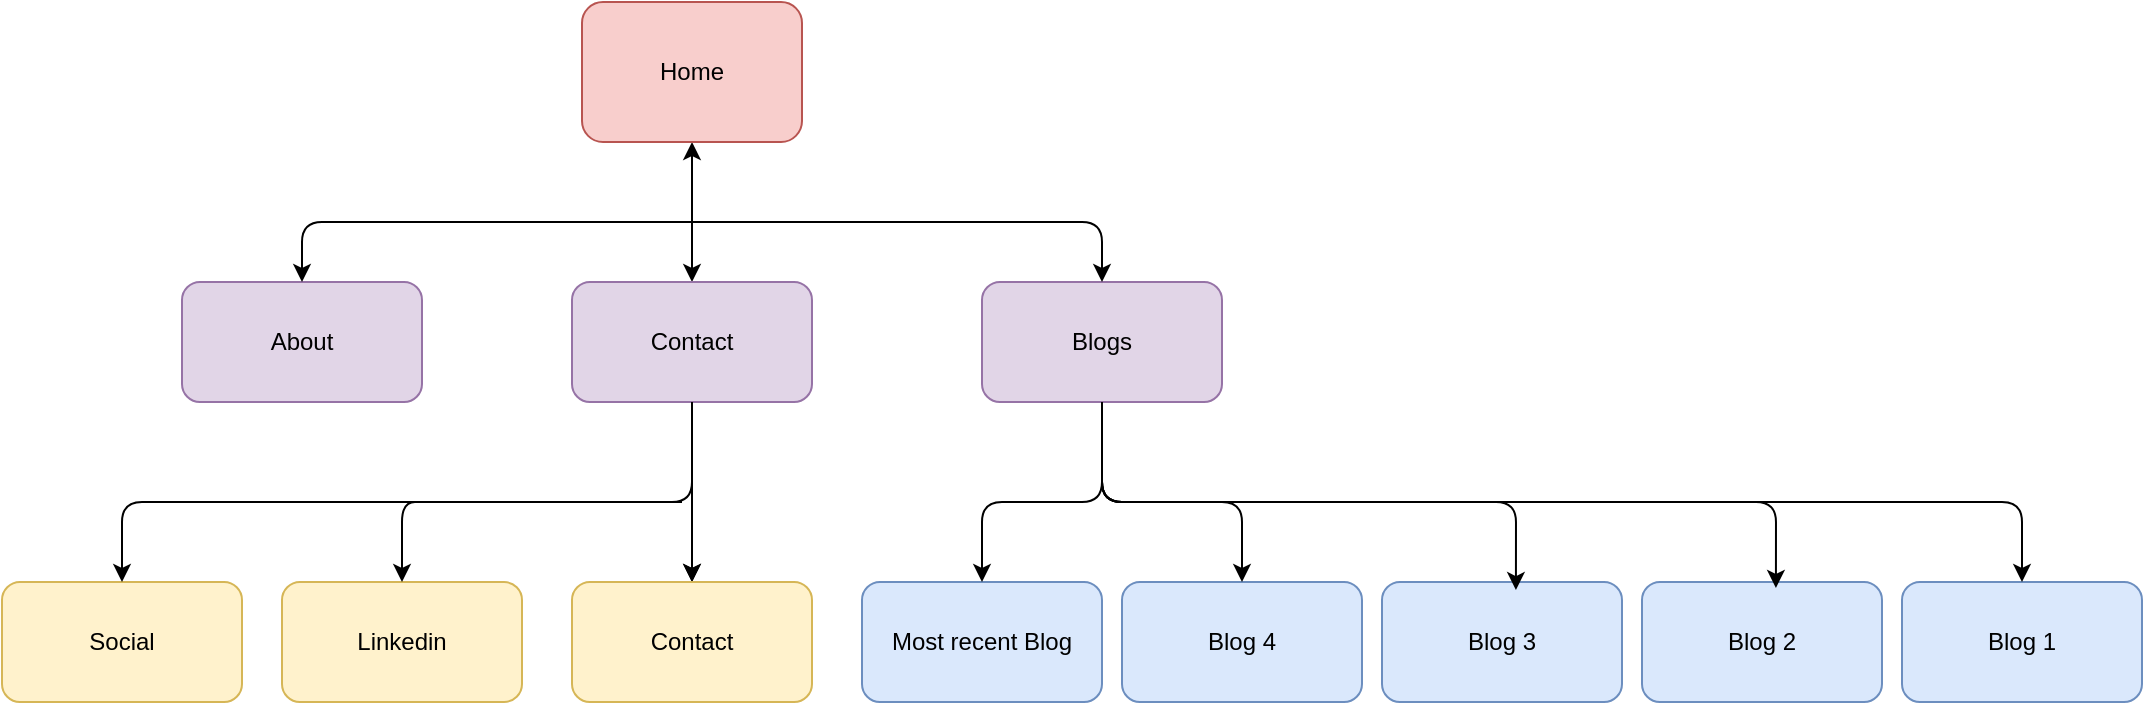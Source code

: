 <mxfile version="15.0.3" type="github">
  <diagram id="cWUsPAgiy6wxqVREDGs5" name="Page-1">
    <mxGraphModel dx="1422" dy="762" grid="1" gridSize="10" guides="1" tooltips="1" connect="1" arrows="1" fold="1" page="1" pageScale="1" pageWidth="827" pageHeight="1169" math="0" shadow="0">
      <root>
        <mxCell id="0" />
        <mxCell id="1" parent="0" />
        <mxCell id="f2hjjse--pYpCvGa5Fzo-15" value="" style="endArrow=classic;startArrow=classic;html=1;fontFamily=Helvetica;fontSize=11;fontColor=#000000;align=center;strokeColor=#000000;edgeStyle=orthogonalEdgeStyle;" parent="1" source="f2hjjse--pYpCvGa5Fzo-1" target="f2hjjse--pYpCvGa5Fzo-2" edge="1">
          <mxGeometry relative="1" as="geometry" />
        </mxCell>
        <mxCell id="f2hjjse--pYpCvGa5Fzo-1" value="Home" style="rounded=1;whiteSpace=wrap;html=1;fillColor=#f8cecc;strokeColor=#b85450;" parent="1" vertex="1">
          <mxGeometry x="340" y="130" width="110" height="70" as="geometry" />
        </mxCell>
        <mxCell id="f2hjjse--pYpCvGa5Fzo-40" value="" style="edgeStyle=orthogonalEdgeStyle;rounded=0;orthogonalLoop=1;jettySize=auto;html=1;" parent="1" source="f2hjjse--pYpCvGa5Fzo-2" target="f2hjjse--pYpCvGa5Fzo-25" edge="1">
          <mxGeometry relative="1" as="geometry" />
        </mxCell>
        <mxCell id="f2hjjse--pYpCvGa5Fzo-41" value="" style="edgeStyle=orthogonalEdgeStyle;rounded=0;orthogonalLoop=1;jettySize=auto;html=1;" parent="1" source="f2hjjse--pYpCvGa5Fzo-2" target="f2hjjse--pYpCvGa5Fzo-25" edge="1">
          <mxGeometry relative="1" as="geometry" />
        </mxCell>
        <mxCell id="f2hjjse--pYpCvGa5Fzo-2" value="Contact" style="rounded=1;whiteSpace=wrap;html=1;direction=west;fillColor=#e1d5e7;strokeColor=#9673a6;" parent="1" vertex="1">
          <mxGeometry x="335" y="270" width="120" height="60" as="geometry" />
        </mxCell>
        <mxCell id="f2hjjse--pYpCvGa5Fzo-4" value="About" style="rounded=1;whiteSpace=wrap;html=1;fillColor=#e1d5e7;strokeColor=#9673a6;" parent="1" vertex="1">
          <mxGeometry x="140" y="270" width="120" height="60" as="geometry" />
        </mxCell>
        <mxCell id="f2hjjse--pYpCvGa5Fzo-6" value="Blogs" style="rounded=1;whiteSpace=wrap;html=1;fillColor=#e1d5e7;strokeColor=#9673a6;" parent="1" vertex="1">
          <mxGeometry x="540" y="270" width="120" height="60" as="geometry" />
        </mxCell>
        <mxCell id="f2hjjse--pYpCvGa5Fzo-22" value="" style="endArrow=classic;html=1;entryX=0.5;entryY=0;entryDx=0;entryDy=0;" parent="1" target="f2hjjse--pYpCvGa5Fzo-6" edge="1">
          <mxGeometry width="50" height="50" relative="1" as="geometry">
            <mxPoint x="390" y="240" as="sourcePoint" />
            <mxPoint x="550" y="380" as="targetPoint" />
            <Array as="points">
              <mxPoint x="600" y="240" />
            </Array>
          </mxGeometry>
        </mxCell>
        <mxCell id="f2hjjse--pYpCvGa5Fzo-24" value="" style="endArrow=classic;html=1;entryX=0.5;entryY=0;entryDx=0;entryDy=0;" parent="1" target="f2hjjse--pYpCvGa5Fzo-4" edge="1">
          <mxGeometry width="50" height="50" relative="1" as="geometry">
            <mxPoint x="410" y="240" as="sourcePoint" />
            <mxPoint x="420" y="410" as="targetPoint" />
            <Array as="points">
              <mxPoint x="200" y="240" />
            </Array>
          </mxGeometry>
        </mxCell>
        <mxCell id="f2hjjse--pYpCvGa5Fzo-25" value="Contact" style="rounded=1;whiteSpace=wrap;html=1;direction=west;fillColor=#fff2cc;strokeColor=#d6b656;" parent="1" vertex="1">
          <mxGeometry x="335" y="420" width="120" height="60" as="geometry" />
        </mxCell>
        <mxCell id="f2hjjse--pYpCvGa5Fzo-27" value="Linkedin" style="whiteSpace=wrap;html=1;rounded=1;fillColor=#fff2cc;strokeColor=#d6b656;" parent="1" vertex="1">
          <mxGeometry x="190" y="420" width="120" height="60" as="geometry" />
        </mxCell>
        <mxCell id="f2hjjse--pYpCvGa5Fzo-31" value="Blog 2" style="whiteSpace=wrap;html=1;rounded=1;fillColor=#dae8fc;strokeColor=#6c8ebf;" parent="1" vertex="1">
          <mxGeometry x="870" y="420" width="120" height="60" as="geometry" />
        </mxCell>
        <mxCell id="f2hjjse--pYpCvGa5Fzo-33" value="Blog 4" style="whiteSpace=wrap;html=1;rounded=1;fillColor=#dae8fc;strokeColor=#6c8ebf;" parent="1" vertex="1">
          <mxGeometry x="610" y="420" width="120" height="60" as="geometry" />
        </mxCell>
        <mxCell id="f2hjjse--pYpCvGa5Fzo-35" value="Blog 3" style="whiteSpace=wrap;html=1;rounded=1;fillColor=#dae8fc;strokeColor=#6c8ebf;" parent="1" vertex="1">
          <mxGeometry x="740" y="420" width="120" height="60" as="geometry" />
        </mxCell>
        <mxCell id="f2hjjse--pYpCvGa5Fzo-37" value="Social" style="whiteSpace=wrap;html=1;rounded=1;fillColor=#fff2cc;strokeColor=#d6b656;" parent="1" vertex="1">
          <mxGeometry x="50" y="420" width="120" height="60" as="geometry" />
        </mxCell>
        <mxCell id="f2hjjse--pYpCvGa5Fzo-42" value="" style="endArrow=classic;html=1;entryX=0.5;entryY=0;entryDx=0;entryDy=0;" parent="1" target="f2hjjse--pYpCvGa5Fzo-37" edge="1">
          <mxGeometry width="50" height="50" relative="1" as="geometry">
            <mxPoint x="390" y="380" as="sourcePoint" />
            <mxPoint x="440" y="330" as="targetPoint" />
            <Array as="points">
              <mxPoint x="110" y="380" />
            </Array>
          </mxGeometry>
        </mxCell>
        <mxCell id="f2hjjse--pYpCvGa5Fzo-43" value="" style="endArrow=classic;html=1;entryX=0.5;entryY=0;entryDx=0;entryDy=0;exitX=0.5;exitY=0;exitDx=0;exitDy=0;" parent="1" target="f2hjjse--pYpCvGa5Fzo-27" edge="1" source="f2hjjse--pYpCvGa5Fzo-2">
          <mxGeometry width="50" height="50" relative="1" as="geometry">
            <mxPoint x="400" y="380" as="sourcePoint" />
            <mxPoint x="550" y="380" as="targetPoint" />
            <Array as="points">
              <mxPoint x="395" y="380" />
              <mxPoint x="273" y="380" />
              <mxPoint x="250" y="380" />
            </Array>
          </mxGeometry>
        </mxCell>
        <mxCell id="woaPa-luHjYDvS4t53QF-1" value="Most recent Blog" style="whiteSpace=wrap;html=1;rounded=1;fillColor=#dae8fc;strokeColor=#6c8ebf;" vertex="1" parent="1">
          <mxGeometry x="480" y="420" width="120" height="60" as="geometry" />
        </mxCell>
        <mxCell id="woaPa-luHjYDvS4t53QF-2" value="Blog 1" style="whiteSpace=wrap;html=1;rounded=1;fillColor=#dae8fc;strokeColor=#6c8ebf;" vertex="1" parent="1">
          <mxGeometry x="1000" y="420" width="120" height="60" as="geometry" />
        </mxCell>
        <mxCell id="woaPa-luHjYDvS4t53QF-3" value="" style="endArrow=classic;html=1;entryX=0.558;entryY=0.067;entryDx=0;entryDy=0;entryPerimeter=0;" edge="1" parent="1" target="f2hjjse--pYpCvGa5Fzo-35">
          <mxGeometry width="50" height="50" relative="1" as="geometry">
            <mxPoint x="600" y="330" as="sourcePoint" />
            <mxPoint x="750" y="370" as="targetPoint" />
            <Array as="points">
              <mxPoint x="600" y="380" />
              <mxPoint x="807" y="380" />
            </Array>
          </mxGeometry>
        </mxCell>
        <mxCell id="woaPa-luHjYDvS4t53QF-4" value="" style="endArrow=classic;html=1;entryX=0.558;entryY=0.05;entryDx=0;entryDy=0;entryPerimeter=0;" edge="1" parent="1" target="f2hjjse--pYpCvGa5Fzo-31">
          <mxGeometry width="50" height="50" relative="1" as="geometry">
            <mxPoint x="600" y="330" as="sourcePoint" />
            <mxPoint x="950" y="300" as="targetPoint" />
            <Array as="points">
              <mxPoint x="600" y="380" />
              <mxPoint x="937" y="380" />
            </Array>
          </mxGeometry>
        </mxCell>
        <mxCell id="woaPa-luHjYDvS4t53QF-5" value="" style="endArrow=classic;html=1;entryX=0.5;entryY=0;entryDx=0;entryDy=0;" edge="1" parent="1" target="f2hjjse--pYpCvGa5Fzo-33">
          <mxGeometry width="50" height="50" relative="1" as="geometry">
            <mxPoint x="600" y="330" as="sourcePoint" />
            <mxPoint x="750" y="370" as="targetPoint" />
            <Array as="points">
              <mxPoint x="600" y="380" />
              <mxPoint x="670" y="380" />
            </Array>
          </mxGeometry>
        </mxCell>
        <mxCell id="woaPa-luHjYDvS4t53QF-6" value="" style="endArrow=classic;html=1;exitX=0.5;exitY=1;exitDx=0;exitDy=0;entryX=0.5;entryY=0;entryDx=0;entryDy=0;" edge="1" parent="1" source="f2hjjse--pYpCvGa5Fzo-6" target="woaPa-luHjYDvS4t53QF-1">
          <mxGeometry width="50" height="50" relative="1" as="geometry">
            <mxPoint x="700" y="420" as="sourcePoint" />
            <mxPoint x="750" y="370" as="targetPoint" />
            <Array as="points">
              <mxPoint x="600" y="380" />
              <mxPoint x="540" y="380" />
            </Array>
          </mxGeometry>
        </mxCell>
        <mxCell id="woaPa-luHjYDvS4t53QF-10" value="" style="endArrow=classic;html=1;entryX=0.5;entryY=0;entryDx=0;entryDy=0;" edge="1" parent="1" target="woaPa-luHjYDvS4t53QF-2">
          <mxGeometry width="50" height="50" relative="1" as="geometry">
            <mxPoint x="600" y="330" as="sourcePoint" />
            <mxPoint x="910" y="290" as="targetPoint" />
            <Array as="points">
              <mxPoint x="600" y="380" />
              <mxPoint x="1060" y="380" />
            </Array>
          </mxGeometry>
        </mxCell>
      </root>
    </mxGraphModel>
  </diagram>
</mxfile>

